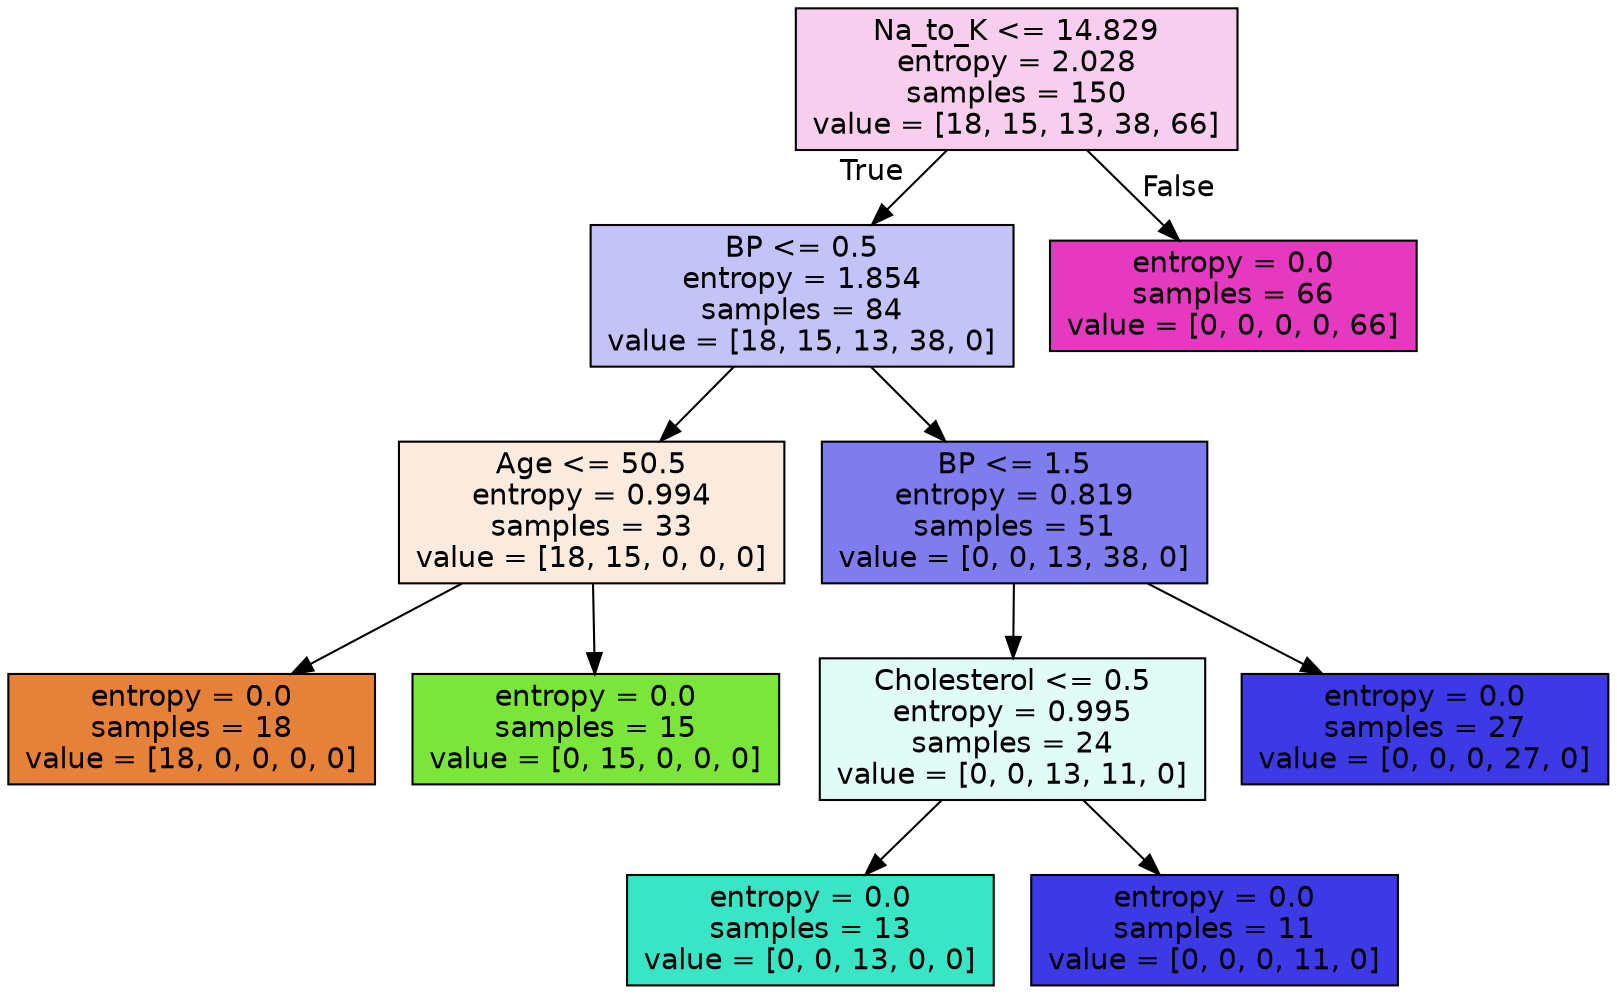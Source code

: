 digraph Tree {
node [shape=box, style="filled", color="black", fontname="helvetica"] ;
edge [fontname="helvetica"] ;
0 [label="Na_to_K <= 14.829\nentropy = 2.028\nsamples = 150\nvalue = [18, 15, 13, 38, 66]", fillcolor="#f8ceef"] ;
1 [label="BP <= 0.5\nentropy = 1.854\nsamples = 84\nvalue = [18, 15, 13, 38, 0]", fillcolor="#c4c3f7"] ;
0 -> 1 [labeldistance=2.5, labelangle=45, headlabel="True"] ;
2 [label="Age <= 50.5\nentropy = 0.994\nsamples = 33\nvalue = [18, 15, 0, 0, 0]", fillcolor="#fbeade"] ;
1 -> 2 ;
3 [label="entropy = 0.0\nsamples = 18\nvalue = [18, 0, 0, 0, 0]", fillcolor="#e58139"] ;
2 -> 3 ;
4 [label="entropy = 0.0\nsamples = 15\nvalue = [0, 15, 0, 0, 0]", fillcolor="#7be539"] ;
2 -> 4 ;
5 [label="BP <= 1.5\nentropy = 0.819\nsamples = 51\nvalue = [0, 0, 13, 38, 0]", fillcolor="#7f7dee"] ;
1 -> 5 ;
6 [label="Cholesterol <= 0.5\nentropy = 0.995\nsamples = 24\nvalue = [0, 0, 13, 11, 0]", fillcolor="#e1fbf6"] ;
5 -> 6 ;
7 [label="entropy = 0.0\nsamples = 13\nvalue = [0, 0, 13, 0, 0]", fillcolor="#39e5c5"] ;
6 -> 7 ;
8 [label="entropy = 0.0\nsamples = 11\nvalue = [0, 0, 0, 11, 0]", fillcolor="#3c39e5"] ;
6 -> 8 ;
9 [label="entropy = 0.0\nsamples = 27\nvalue = [0, 0, 0, 27, 0]", fillcolor="#3c39e5"] ;
5 -> 9 ;
10 [label="entropy = 0.0\nsamples = 66\nvalue = [0, 0, 0, 0, 66]", fillcolor="#e539c0"] ;
0 -> 10 [labeldistance=2.5, labelangle=-45, headlabel="False"] ;
}